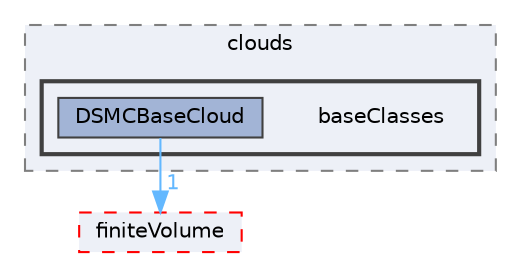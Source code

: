 digraph "src/lagrangian/DSMC/clouds/baseClasses"
{
 // LATEX_PDF_SIZE
  bgcolor="transparent";
  edge [fontname=Helvetica,fontsize=10,labelfontname=Helvetica,labelfontsize=10];
  node [fontname=Helvetica,fontsize=10,shape=box,height=0.2,width=0.4];
  compound=true
  subgraph clusterdir_de5f31afe365503963d19e52cad41751 {
    graph [ bgcolor="#edf0f7", pencolor="grey50", label="clouds", fontname=Helvetica,fontsize=10 style="filled,dashed", URL="dir_de5f31afe365503963d19e52cad41751.html",tooltip=""]
  subgraph clusterdir_eda39c592276cda9226745254e8d6ab1 {
    graph [ bgcolor="#edf0f7", pencolor="grey25", label="", fontname=Helvetica,fontsize=10 style="filled,bold", URL="dir_eda39c592276cda9226745254e8d6ab1.html",tooltip=""]
    dir_eda39c592276cda9226745254e8d6ab1 [shape=plaintext, label="baseClasses"];
  dir_f9ce7767fa62848c262b8c9015157ff1 [label="DSMCBaseCloud", fillcolor="#a2b4d6", color="grey25", style="filled", URL="dir_f9ce7767fa62848c262b8c9015157ff1.html",tooltip=""];
  }
  }
  dir_9bd15774b555cf7259a6fa18f99fe99b [label="finiteVolume", fillcolor="#edf0f7", color="red", style="filled,dashed", URL="dir_9bd15774b555cf7259a6fa18f99fe99b.html",tooltip=""];
  dir_f9ce7767fa62848c262b8c9015157ff1->dir_9bd15774b555cf7259a6fa18f99fe99b [headlabel="1", labeldistance=1.5 headhref="dir_001055_001387.html" href="dir_001055_001387.html" color="steelblue1" fontcolor="steelblue1"];
}
